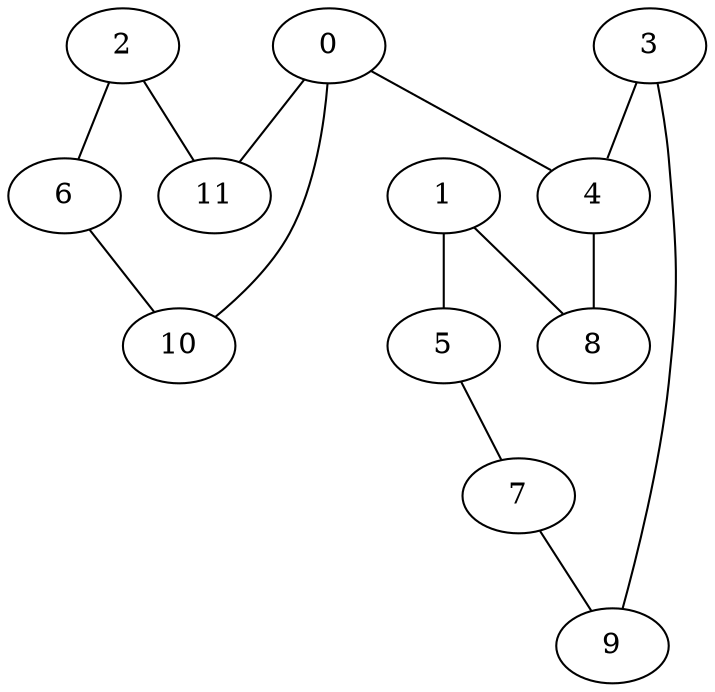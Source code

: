 graph "sampletest150-mod4_image16.bmp" {
	0	 [type=intersection,
		x=360,
		y=259];
	4	 [type=intersection,
		x=273,
		y=257];
	0 -- 4	 [angle0=".02",
		frequency=1,
		type0=line];
	10	 [type=corner,
		x=367,
		y=317];
	0 -- 10	 [angle0="1.45",
		frequency=1,
		type0=line];
	11	 [type=corner,
		x=371,
		y=194];
	0 -- 11	 [angle0="-1.40",
		frequency=1,
		type0=line];
	1	 [type=corner,
		x=255,
		y=153];
	5	 [type=corner,
		x=18,
		y=145];
	1 -- 5	 [angle0=".03",
		frequency=1,
		type0=line];
	8	 [type=corner,
		x=260,
		y=244];
	1 -- 8	 [angle0="1.52",
		frequency=1,
		type0=line];
	2	 [type=corner,
		x=499,
		y=198];
	6	 [type=corner,
		x=502,
		y=319];
	2 -- 6	 [angle0="1.55",
		frequency=1,
		type0=line];
	2 -- 11	 [angle0=".03",
		frequency=1,
		type0=line];
	3	 [type=corner,
		x=258,
		y=268];
	3 -- 4	 [angle0="-.63",
		frequency=1,
		type0=line];
	9	 [type=corner,
		x=256,
		y=375];
	3 -- 9	 [angle0="-1.55",
		frequency=1,
		type0=line];
	4 -- 8	 [angle0=".79",
		frequency=1,
		type0=line];
	7	 [type=corner,
		x=18,
		y=367];
	5 -- 7	 [angle0="-1.57",
		frequency=1,
		type0=line];
	6 -- 10	 [angle0=".01",
		frequency=1,
		type0=line];
	7 -- 9	 [angle0=".03",
		frequency=1,
		type0=line];
}
